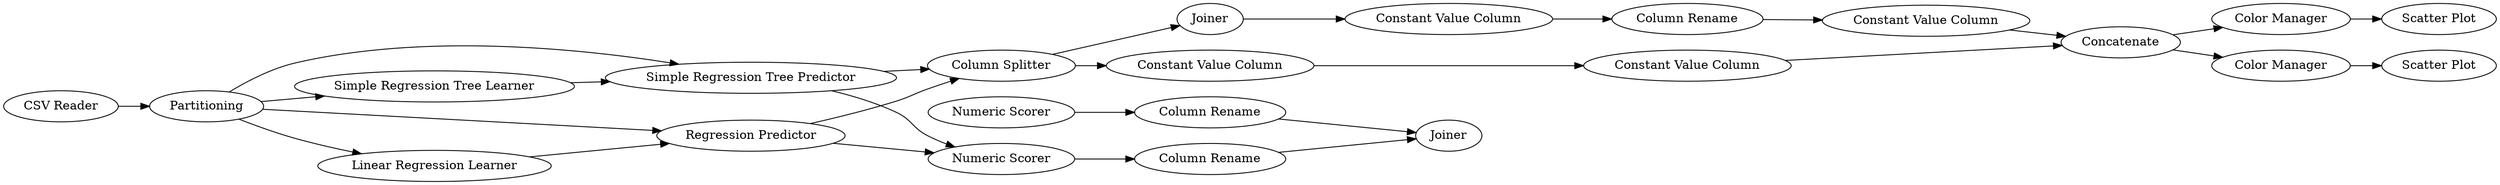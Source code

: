 digraph {
	54 -> 59
	192 -> 194
	73 -> 68
	59 -> 60
	68 -> 188
	61 -> 195
	199 -> 200
	54 -> 60
	191 -> 61
	68 -> 199
	191 -> 66
	66 -> 67
	66 -> 70
	190 -> 191
	60 -> 61
	67 -> 69
	69 -> 71
	195 -> 193
	188 -> 189
	201 -> 54
	72 -> 68
	60 -> 66
	54 -> 190
	194 -> 193
	70 -> 72
	71 -> 73
	54 -> 191
	194 [label="Column Rename"]
	200 [label="Scatter Plot"]
	201 [label="CSV Reader"]
	190 [label="Linear Regression Learner"]
	189 [label="Scatter Plot"]
	188 [label="Color Manager"]
	54 [label=Partitioning]
	59 [label="Simple Regression Tree Learner"]
	68 [label=Concatenate]
	67 [label=Joiner]
	191 [label="Regression Predictor"]
	72 [label="Constant Value Column"]
	61 [label="Numeric Scorer"]
	195 [label="Column Rename"]
	60 [label="Simple Regression Tree Predictor"]
	199 [label="Color Manager"]
	192 [label="Numeric Scorer"]
	66 [label="Column Splitter"]
	70 [label="Constant Value Column"]
	71 [label="Column Rename"]
	69 [label="Constant Value Column"]
	193 [label=Joiner]
	73 [label="Constant Value Column"]
	rankdir=LR
}
